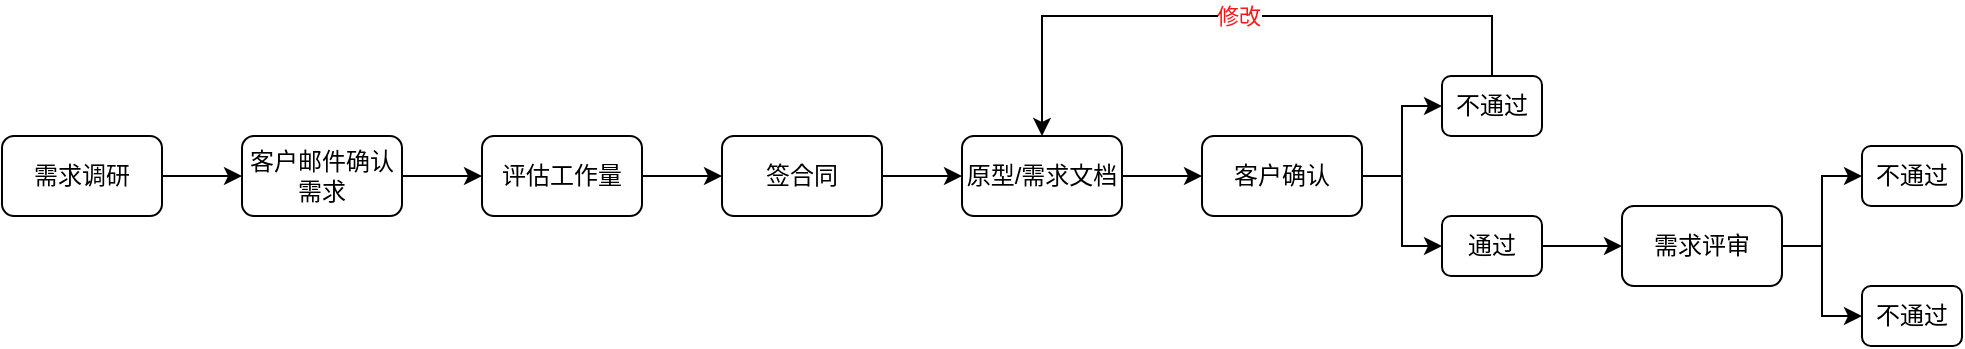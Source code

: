 <mxfile version="17.4.5" type="github">
  <diagram id="6xTlnyKUP6V_iViVamW2" name="Page-1">
    <mxGraphModel dx="1422" dy="745" grid="1" gridSize="10" guides="1" tooltips="1" connect="1" arrows="1" fold="1" page="1" pageScale="1" pageWidth="827" pageHeight="1169" math="0" shadow="0">
      <root>
        <mxCell id="0" />
        <mxCell id="1" parent="0" />
        <mxCell id="5gA3Xut7VIzO3x2DJAjC-14" style="edgeStyle=orthogonalEdgeStyle;rounded=0;orthogonalLoop=1;jettySize=auto;html=1;entryX=0;entryY=0.5;entryDx=0;entryDy=0;fontColor=#FF1717;" edge="1" parent="1" source="5gA3Xut7VIzO3x2DJAjC-3" target="5gA3Xut7VIzO3x2DJAjC-4">
          <mxGeometry relative="1" as="geometry" />
        </mxCell>
        <mxCell id="5gA3Xut7VIzO3x2DJAjC-3" value="需求调研" style="rounded=1;whiteSpace=wrap;html=1;" vertex="1" parent="1">
          <mxGeometry x="100" y="250" width="80" height="40" as="geometry" />
        </mxCell>
        <mxCell id="5gA3Xut7VIzO3x2DJAjC-15" style="edgeStyle=orthogonalEdgeStyle;rounded=0;orthogonalLoop=1;jettySize=auto;html=1;entryX=0;entryY=0.5;entryDx=0;entryDy=0;fontColor=#FF1717;" edge="1" parent="1" source="5gA3Xut7VIzO3x2DJAjC-4" target="5gA3Xut7VIzO3x2DJAjC-5">
          <mxGeometry relative="1" as="geometry" />
        </mxCell>
        <mxCell id="5gA3Xut7VIzO3x2DJAjC-4" value="客户邮件确认需求" style="rounded=1;whiteSpace=wrap;html=1;" vertex="1" parent="1">
          <mxGeometry x="220" y="250" width="80" height="40" as="geometry" />
        </mxCell>
        <mxCell id="5gA3Xut7VIzO3x2DJAjC-16" value="" style="edgeStyle=orthogonalEdgeStyle;rounded=0;orthogonalLoop=1;jettySize=auto;html=1;fontColor=#FF1717;" edge="1" parent="1" source="5gA3Xut7VIzO3x2DJAjC-5" target="5gA3Xut7VIzO3x2DJAjC-6">
          <mxGeometry relative="1" as="geometry" />
        </mxCell>
        <mxCell id="5gA3Xut7VIzO3x2DJAjC-5" value="评估工作量" style="rounded=1;whiteSpace=wrap;html=1;" vertex="1" parent="1">
          <mxGeometry x="340" y="250" width="80" height="40" as="geometry" />
        </mxCell>
        <mxCell id="5gA3Xut7VIzO3x2DJAjC-17" value="" style="edgeStyle=orthogonalEdgeStyle;rounded=0;orthogonalLoop=1;jettySize=auto;html=1;fontColor=#FF1717;" edge="1" parent="1" source="5gA3Xut7VIzO3x2DJAjC-6" target="5gA3Xut7VIzO3x2DJAjC-7">
          <mxGeometry relative="1" as="geometry" />
        </mxCell>
        <mxCell id="5gA3Xut7VIzO3x2DJAjC-6" value="签合同" style="rounded=1;whiteSpace=wrap;html=1;" vertex="1" parent="1">
          <mxGeometry x="460" y="250" width="80" height="40" as="geometry" />
        </mxCell>
        <mxCell id="5gA3Xut7VIzO3x2DJAjC-18" value="" style="edgeStyle=orthogonalEdgeStyle;rounded=0;orthogonalLoop=1;jettySize=auto;html=1;fontColor=#FF1717;" edge="1" parent="1" source="5gA3Xut7VIzO3x2DJAjC-7" target="5gA3Xut7VIzO3x2DJAjC-8">
          <mxGeometry relative="1" as="geometry" />
        </mxCell>
        <mxCell id="5gA3Xut7VIzO3x2DJAjC-7" value="原型/需求文档" style="rounded=1;whiteSpace=wrap;html=1;" vertex="1" parent="1">
          <mxGeometry x="580" y="250" width="80" height="40" as="geometry" />
        </mxCell>
        <mxCell id="5gA3Xut7VIzO3x2DJAjC-11" style="edgeStyle=orthogonalEdgeStyle;rounded=0;orthogonalLoop=1;jettySize=auto;html=1;entryX=0;entryY=0.5;entryDx=0;entryDy=0;" edge="1" parent="1" source="5gA3Xut7VIzO3x2DJAjC-8" target="5gA3Xut7VIzO3x2DJAjC-9">
          <mxGeometry relative="1" as="geometry" />
        </mxCell>
        <mxCell id="5gA3Xut7VIzO3x2DJAjC-12" style="edgeStyle=orthogonalEdgeStyle;rounded=0;orthogonalLoop=1;jettySize=auto;html=1;entryX=0;entryY=0.5;entryDx=0;entryDy=0;" edge="1" parent="1" source="5gA3Xut7VIzO3x2DJAjC-8" target="5gA3Xut7VIzO3x2DJAjC-10">
          <mxGeometry relative="1" as="geometry" />
        </mxCell>
        <mxCell id="5gA3Xut7VIzO3x2DJAjC-8" value="客户确认" style="rounded=1;whiteSpace=wrap;html=1;" vertex="1" parent="1">
          <mxGeometry x="700" y="250" width="80" height="40" as="geometry" />
        </mxCell>
        <mxCell id="5gA3Xut7VIzO3x2DJAjC-13" value="修改" style="edgeStyle=orthogonalEdgeStyle;rounded=0;orthogonalLoop=1;jettySize=auto;html=1;entryX=0.5;entryY=0;entryDx=0;entryDy=0;fontColor=#FF1717;" edge="1" parent="1" source="5gA3Xut7VIzO3x2DJAjC-9" target="5gA3Xut7VIzO3x2DJAjC-7">
          <mxGeometry relative="1" as="geometry">
            <Array as="points">
              <mxPoint x="845" y="190" />
              <mxPoint x="620" y="190" />
            </Array>
          </mxGeometry>
        </mxCell>
        <mxCell id="5gA3Xut7VIzO3x2DJAjC-9" value="不通过" style="rounded=1;whiteSpace=wrap;html=1;" vertex="1" parent="1">
          <mxGeometry x="820" y="220" width="50" height="30" as="geometry" />
        </mxCell>
        <mxCell id="5gA3Xut7VIzO3x2DJAjC-25" value="" style="edgeStyle=orthogonalEdgeStyle;rounded=0;orthogonalLoop=1;jettySize=auto;html=1;fontColor=#FF1717;" edge="1" parent="1" source="5gA3Xut7VIzO3x2DJAjC-10" target="5gA3Xut7VIzO3x2DJAjC-19">
          <mxGeometry relative="1" as="geometry" />
        </mxCell>
        <mxCell id="5gA3Xut7VIzO3x2DJAjC-10" value="通过" style="rounded=1;whiteSpace=wrap;html=1;" vertex="1" parent="1">
          <mxGeometry x="820" y="290" width="50" height="30" as="geometry" />
        </mxCell>
        <mxCell id="5gA3Xut7VIzO3x2DJAjC-22" value="" style="edgeStyle=orthogonalEdgeStyle;rounded=0;orthogonalLoop=1;jettySize=auto;html=1;fontColor=#FF1717;" edge="1" parent="1" source="5gA3Xut7VIzO3x2DJAjC-19" target="5gA3Xut7VIzO3x2DJAjC-21">
          <mxGeometry relative="1" as="geometry" />
        </mxCell>
        <mxCell id="5gA3Xut7VIzO3x2DJAjC-24" style="edgeStyle=orthogonalEdgeStyle;rounded=0;orthogonalLoop=1;jettySize=auto;html=1;entryX=0;entryY=0.5;entryDx=0;entryDy=0;fontColor=#FF1717;" edge="1" parent="1" source="5gA3Xut7VIzO3x2DJAjC-19" target="5gA3Xut7VIzO3x2DJAjC-20">
          <mxGeometry relative="1" as="geometry" />
        </mxCell>
        <mxCell id="5gA3Xut7VIzO3x2DJAjC-19" value="需求评审" style="rounded=1;whiteSpace=wrap;html=1;" vertex="1" parent="1">
          <mxGeometry x="910" y="285" width="80" height="40" as="geometry" />
        </mxCell>
        <mxCell id="5gA3Xut7VIzO3x2DJAjC-20" value="不通过" style="rounded=1;whiteSpace=wrap;html=1;" vertex="1" parent="1">
          <mxGeometry x="1030" y="255" width="50" height="30" as="geometry" />
        </mxCell>
        <mxCell id="5gA3Xut7VIzO3x2DJAjC-21" value="不通过" style="rounded=1;whiteSpace=wrap;html=1;" vertex="1" parent="1">
          <mxGeometry x="1030" y="325" width="50" height="30" as="geometry" />
        </mxCell>
      </root>
    </mxGraphModel>
  </diagram>
</mxfile>
